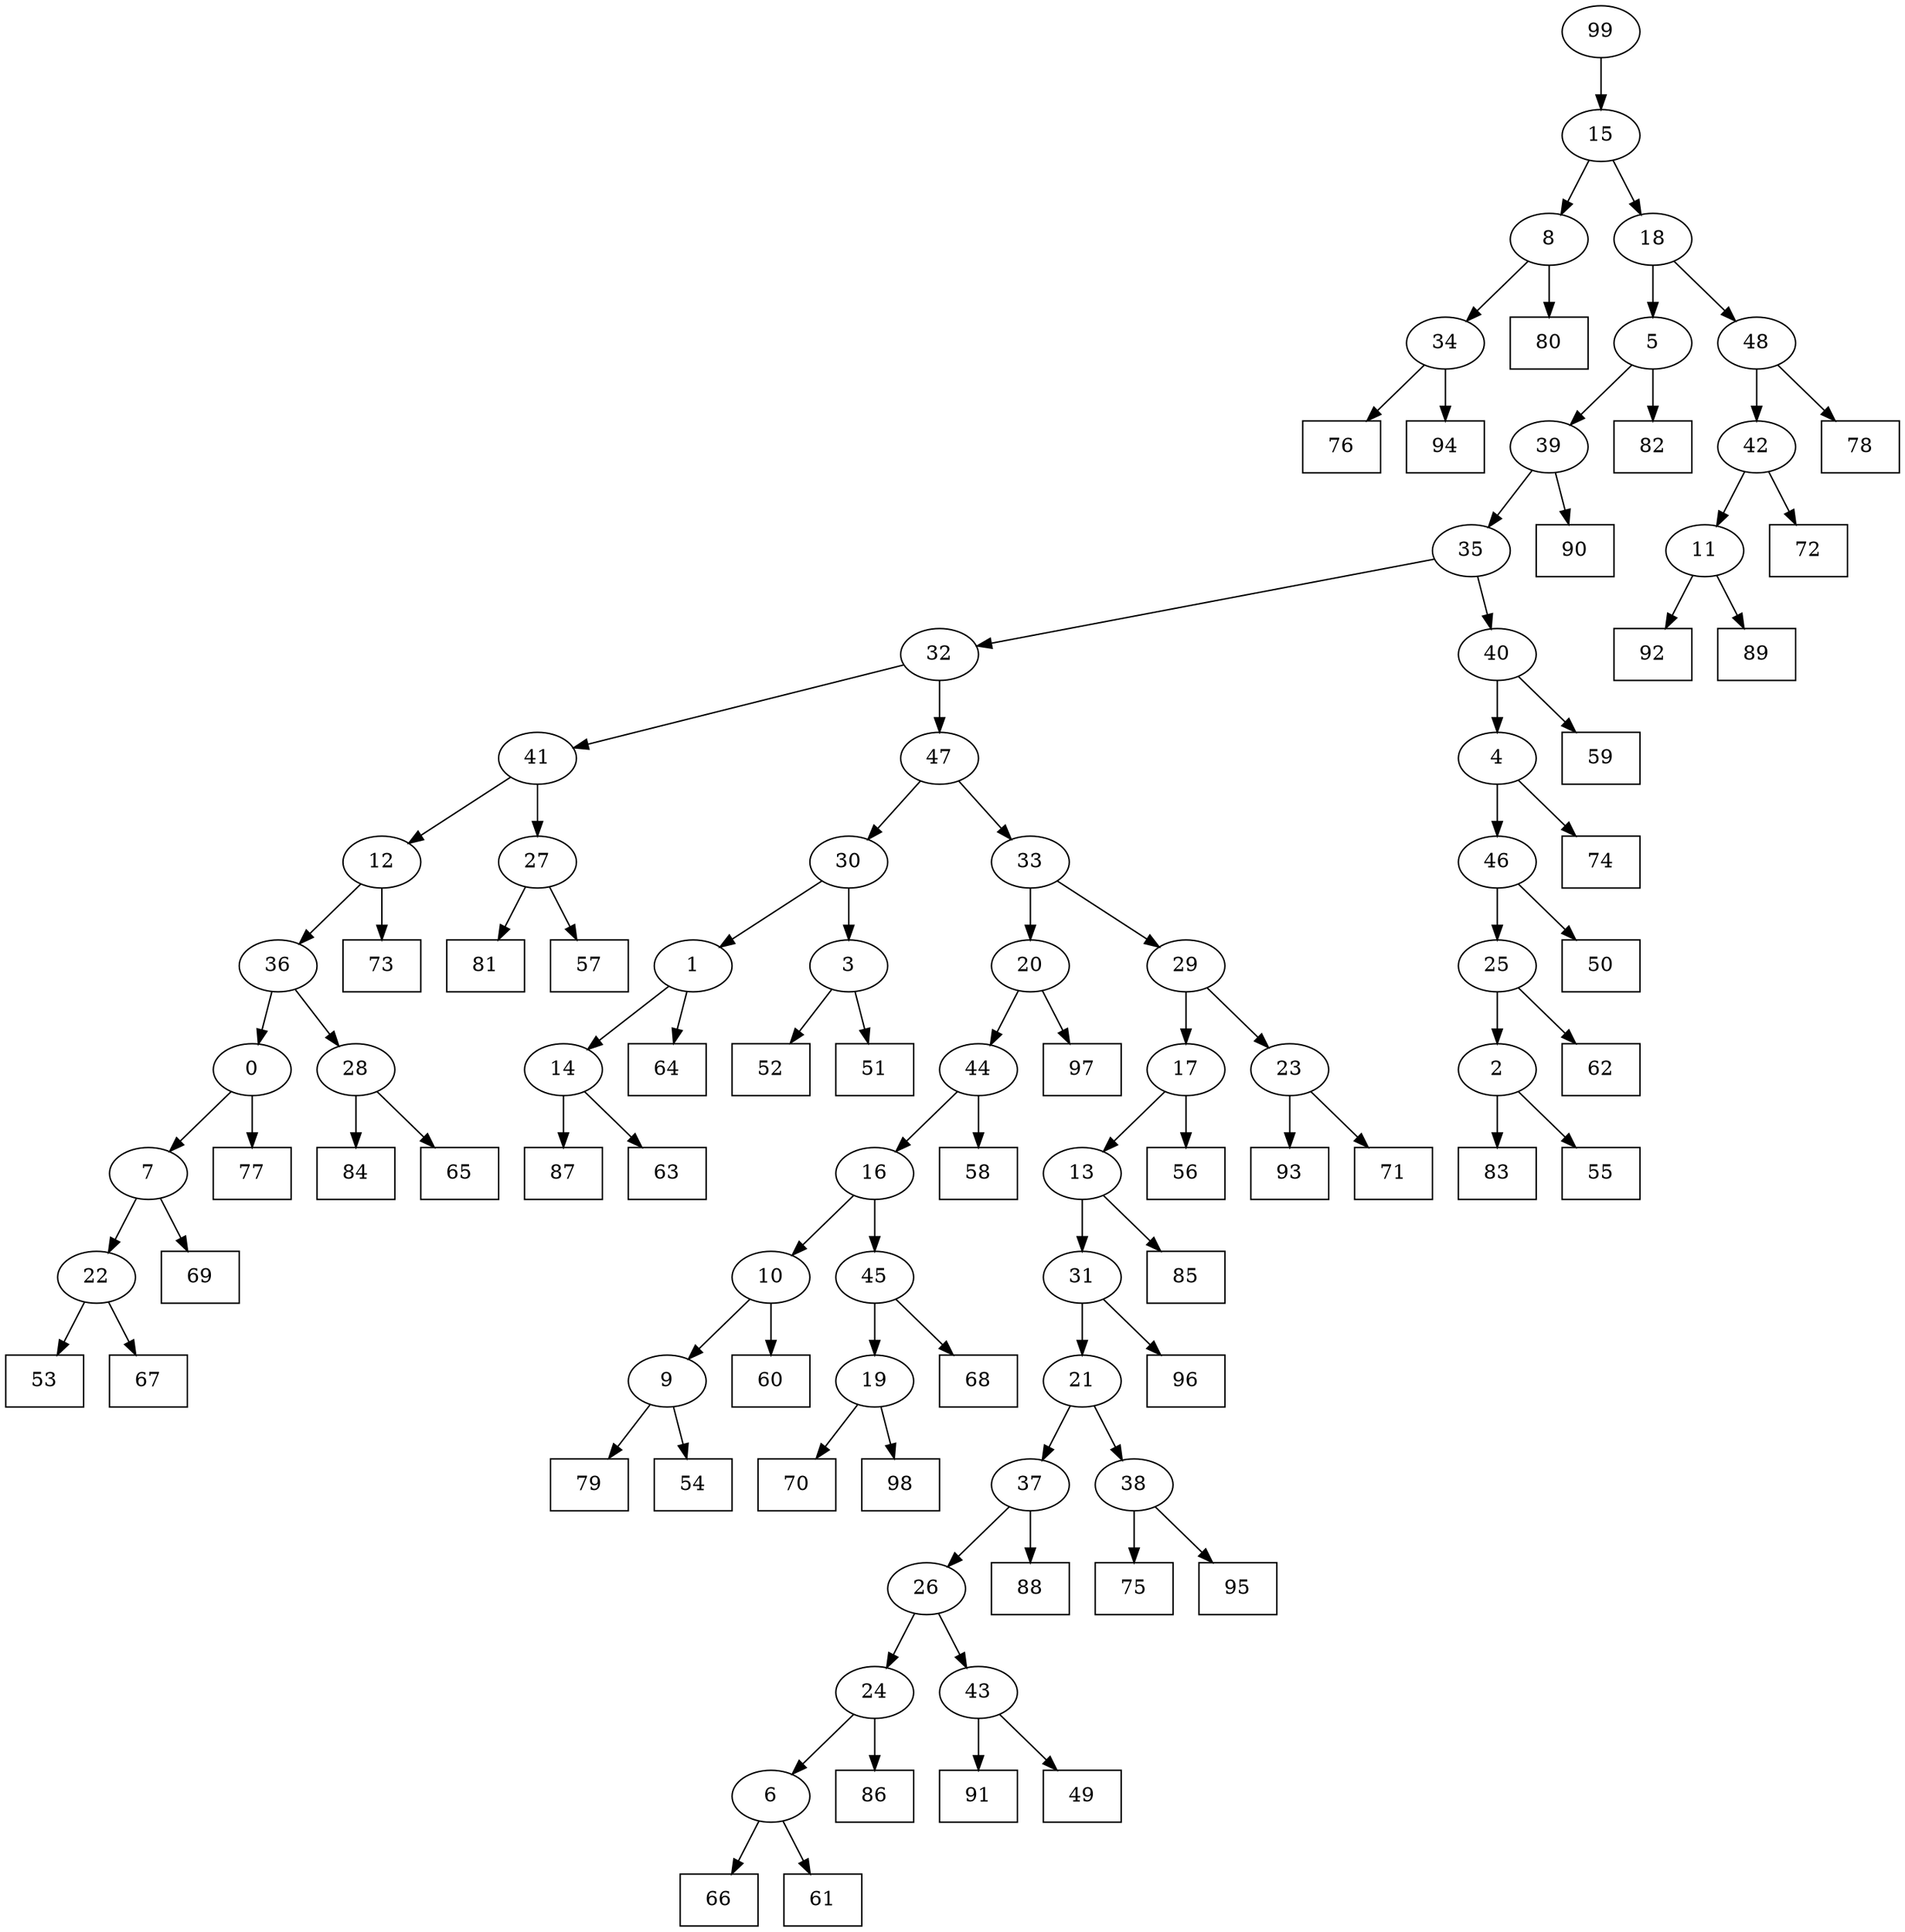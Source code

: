 digraph G {
0[label="0"];
1[label="1"];
2[label="2"];
3[label="3"];
4[label="4"];
5[label="5"];
6[label="6"];
7[label="7"];
8[label="8"];
9[label="9"];
10[label="10"];
11[label="11"];
12[label="12"];
13[label="13"];
14[label="14"];
15[label="15"];
16[label="16"];
17[label="17"];
18[label="18"];
19[label="19"];
20[label="20"];
21[label="21"];
22[label="22"];
23[label="23"];
24[label="24"];
25[label="25"];
26[label="26"];
27[label="27"];
28[label="28"];
29[label="29"];
30[label="30"];
31[label="31"];
32[label="32"];
33[label="33"];
34[label="34"];
35[label="35"];
36[label="36"];
37[label="37"];
38[label="38"];
39[label="39"];
40[label="40"];
41[label="41"];
42[label="42"];
43[label="43"];
44[label="44"];
45[label="45"];
46[label="46"];
47[label="47"];
48[label="48"];
49[shape=box,label="93"];
50[shape=box,label="72"];
51[shape=box,label="53"];
52[shape=box,label="52"];
53[shape=box,label="84"];
54[shape=box,label="50"];
55[shape=box,label="62"];
56[shape=box,label="51"];
57[shape=box,label="71"];
58[shape=box,label="77"];
59[shape=box,label="75"];
60[shape=box,label="70"];
61[shape=box,label="83"];
62[shape=box,label="59"];
63[shape=box,label="74"];
64[shape=box,label="78"];
65[shape=box,label="79"];
66[shape=box,label="68"];
67[shape=box,label="87"];
68[shape=box,label="69"];
69[shape=box,label="98"];
70[shape=box,label="66"];
71[shape=box,label="97"];
72[shape=box,label="92"];
73[shape=box,label="55"];
74[shape=box,label="63"];
75[shape=box,label="85"];
76[shape=box,label="58"];
77[shape=box,label="81"];
78[shape=box,label="91"];
79[shape=box,label="49"];
80[shape=box,label="60"];
81[shape=box,label="96"];
82[shape=box,label="76"];
83[shape=box,label="67"];
84[shape=box,label="88"];
85[shape=box,label="56"];
86[shape=box,label="65"];
87[shape=box,label="94"];
88[shape=box,label="90"];
89[shape=box,label="61"];
90[shape=box,label="57"];
91[shape=box,label="64"];
92[shape=box,label="95"];
93[shape=box,label="82"];
94[shape=box,label="73"];
95[shape=box,label="80"];
96[shape=box,label="89"];
97[shape=box,label="86"];
98[shape=box,label="54"];
99[label="99"];
28->86 ;
11->96 ;
44->16 ;
36->28 ;
34->87 ;
3->56 ;
23->49 ;
11->72 ;
12->36 ;
25->2 ;
2->73 ;
22->51 ;
39->88 ;
46->54 ;
47->33 ;
30->3 ;
99->15 ;
27->77 ;
43->79 ;
14->74 ;
15->8 ;
17->85 ;
31->81 ;
7->22 ;
6->70 ;
27->90 ;
13->31 ;
23->57 ;
45->66 ;
4->46 ;
14->67 ;
40->62 ;
16->45 ;
45->19 ;
29->23 ;
46->25 ;
47->30 ;
30->1 ;
35->32 ;
8->34 ;
34->82 ;
7->68 ;
9->65 ;
31->21 ;
26->24 ;
8->95 ;
25->55 ;
0->58 ;
41->12 ;
12->94 ;
19->60 ;
24->6 ;
6->89 ;
3->52 ;
32->41 ;
41->27 ;
13->75 ;
44->76 ;
24->97 ;
33->20 ;
20->71 ;
38->59 ;
29->17 ;
17->13 ;
10->80 ;
48->64 ;
1->14 ;
21->37 ;
37->84 ;
32->47 ;
16->10 ;
10->9 ;
9->98 ;
4->63 ;
35->40 ;
40->4 ;
19->69 ;
18->48 ;
43->78 ;
2->61 ;
21->38 ;
38->92 ;
1->91 ;
37->26 ;
26->43 ;
33->29 ;
39->35 ;
48->42 ;
42->50 ;
28->53 ;
5->93 ;
42->11 ;
36->0 ;
0->7 ;
22->83 ;
5->39 ;
20->44 ;
15->18 ;
18->5 ;
}
